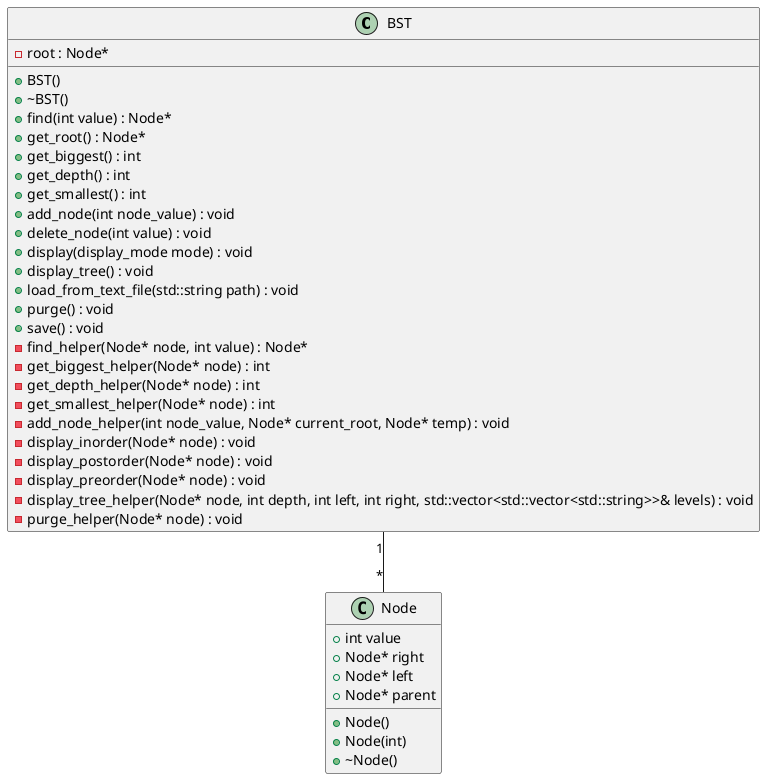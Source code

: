 @startuml BST.png
class BST {
  +BST()
  +~BST()
  +find(int value) : Node*
  +get_root() : Node*
  +get_biggest() : int
  +get_depth() : int
  +get_smallest() : int
  +add_node(int node_value) : void
  +delete_node(int value) : void
  +display(display_mode mode) : void
  +display_tree() : void
  +load_from_text_file(std::string path) : void
  +purge() : void
  +save() : void
  -find_helper(Node* node, int value) : Node*
  -root : Node*
  -get_biggest_helper(Node* node) : int
  -get_depth_helper(Node* node) : int
  -get_smallest_helper(Node* node) : int
  -add_node_helper(int node_value, Node* current_root, Node* temp) : void
  -display_inorder(Node* node) : void
  -display_postorder(Node* node) : void
  -display_preorder(Node* node) : void
  -display_tree_helper(Node* node, int depth, int left, int right, std::vector<std::vector<std::string>>& levels) : void
  -purge_helper(Node* node) : void
}

class Node {
+ int value
+ Node* right
+ Node* left
+ Node* parent
+ Node()
+ Node(int)
+ ~Node()
}

BST "1" -- "*" Node
@enduml
@startuml Node.png
 class Node {
+ int value
+ Node* right
+ Node* left
+ Node* parent
+ Node()
+ Node(int)
+ ~Node()
}
@enduml
